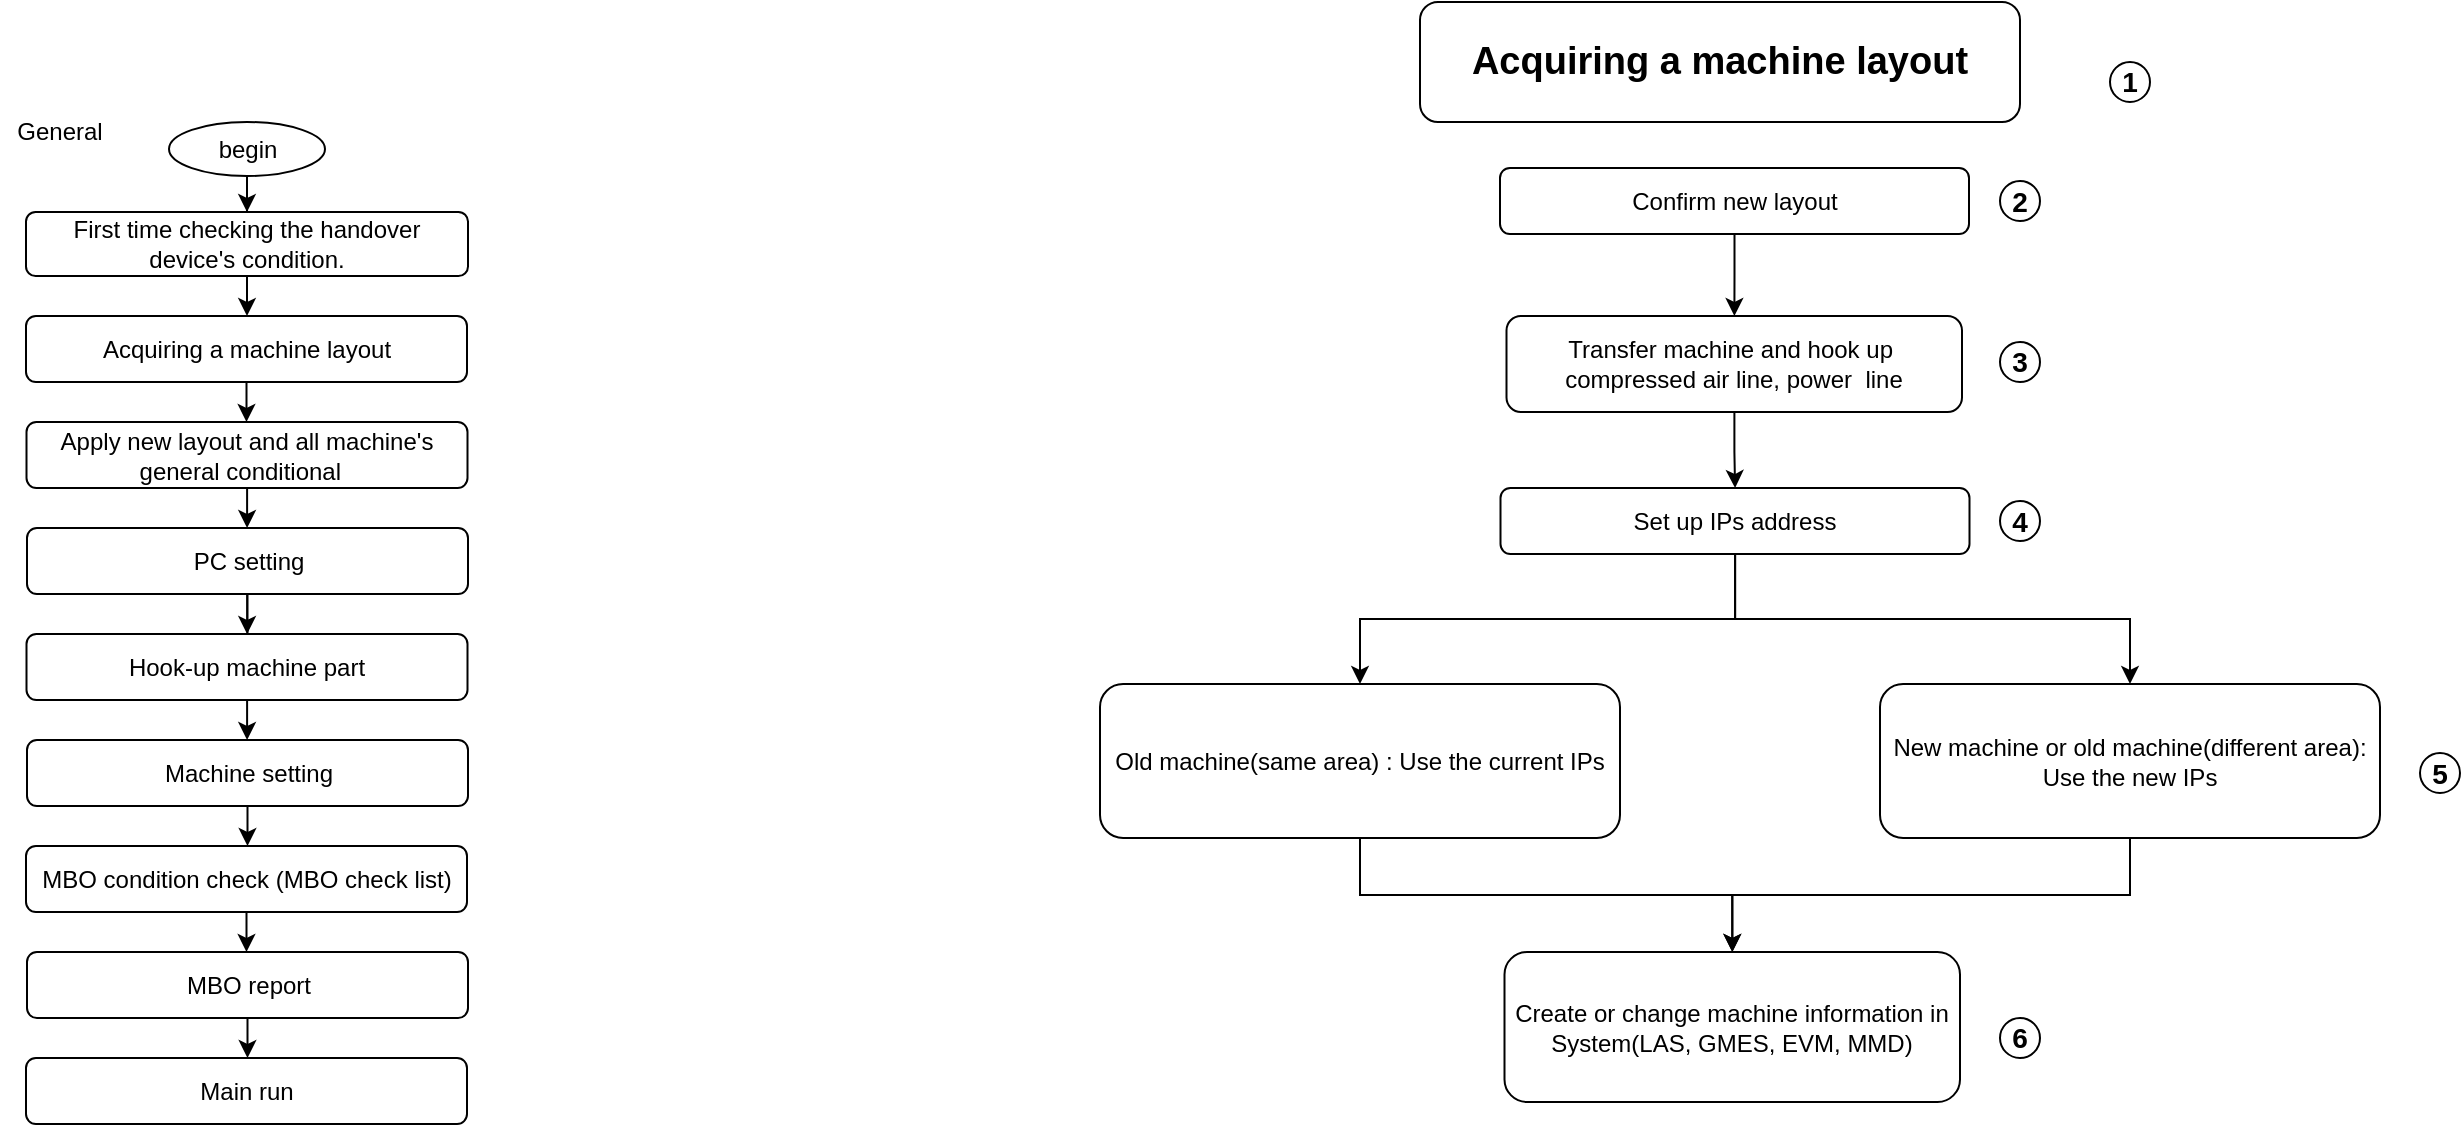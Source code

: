 <mxfile version="20.3.0" type="github">
  <diagram id="tkx3C987YAY7q8ADnb0E" name="Page-1">
    <mxGraphModel dx="1672" dy="934" grid="1" gridSize="10" guides="1" tooltips="1" connect="1" arrows="1" fold="1" page="1" pageScale="1" pageWidth="850" pageHeight="1100" math="0" shadow="0">
      <root>
        <mxCell id="0" />
        <mxCell id="1" parent="0" />
        <mxCell id="Ij5x_xL0lT77cKpvu-Io-1" value="" style="edgeStyle=orthogonalEdgeStyle;rounded=0;orthogonalLoop=1;jettySize=auto;html=1;" parent="1" source="Ij5x_xL0lT77cKpvu-Io-2" target="Ij5x_xL0lT77cKpvu-Io-4" edge="1">
          <mxGeometry relative="1" as="geometry" />
        </mxCell>
        <mxCell id="Ij5x_xL0lT77cKpvu-Io-2" value="begin" style="ellipse;whiteSpace=wrap;html=1;" parent="1" vertex="1">
          <mxGeometry x="184.5" y="60" width="78" height="27" as="geometry" />
        </mxCell>
        <mxCell id="Ij5x_xL0lT77cKpvu-Io-3" value="" style="edgeStyle=orthogonalEdgeStyle;rounded=0;orthogonalLoop=1;jettySize=auto;html=1;" parent="1" source="Ij5x_xL0lT77cKpvu-Io-4" target="Ij5x_xL0lT77cKpvu-Io-6" edge="1">
          <mxGeometry relative="1" as="geometry" />
        </mxCell>
        <mxCell id="Ij5x_xL0lT77cKpvu-Io-4" value="First time checking the handover device&#39;s condition." style="rounded=1;whiteSpace=wrap;html=1;" parent="1" vertex="1">
          <mxGeometry x="113" y="105" width="221" height="32" as="geometry" />
        </mxCell>
        <mxCell id="Ij5x_xL0lT77cKpvu-Io-5" value="" style="edgeStyle=orthogonalEdgeStyle;rounded=0;orthogonalLoop=1;jettySize=auto;html=1;" parent="1" source="Ij5x_xL0lT77cKpvu-Io-6" target="Ij5x_xL0lT77cKpvu-Io-8" edge="1">
          <mxGeometry relative="1" as="geometry" />
        </mxCell>
        <mxCell id="Ij5x_xL0lT77cKpvu-Io-6" value="Acquiring a machine layout" style="rounded=1;whiteSpace=wrap;html=1;" parent="1" vertex="1">
          <mxGeometry x="113" y="157" width="220.5" height="33" as="geometry" />
        </mxCell>
        <mxCell id="Ij5x_xL0lT77cKpvu-Io-7" value="" style="edgeStyle=orthogonalEdgeStyle;rounded=0;orthogonalLoop=1;jettySize=auto;html=1;" parent="1" source="Ij5x_xL0lT77cKpvu-Io-8" target="Ij5x_xL0lT77cKpvu-Io-10" edge="1">
          <mxGeometry relative="1" as="geometry" />
        </mxCell>
        <mxCell id="Ij5x_xL0lT77cKpvu-Io-8" value="Apply new layout and all machine&#39;s general conditional&amp;nbsp;&amp;nbsp;" style="rounded=1;whiteSpace=wrap;html=1;" parent="1" vertex="1">
          <mxGeometry x="113.25" y="210" width="220.5" height="33" as="geometry" />
        </mxCell>
        <mxCell id="Ij5x_xL0lT77cKpvu-Io-9" value="" style="edgeStyle=orthogonalEdgeStyle;rounded=0;orthogonalLoop=1;jettySize=auto;html=1;" parent="1" source="Ij5x_xL0lT77cKpvu-Io-10" target="Ij5x_xL0lT77cKpvu-Io-12" edge="1">
          <mxGeometry relative="1" as="geometry" />
        </mxCell>
        <mxCell id="Ij5x_xL0lT77cKpvu-Io-10" value="PC setting" style="rounded=1;whiteSpace=wrap;html=1;" parent="1" vertex="1">
          <mxGeometry x="113.5" y="263" width="220.5" height="33" as="geometry" />
        </mxCell>
        <mxCell id="Ij5x_xL0lT77cKpvu-Io-11" value="" style="edgeStyle=orthogonalEdgeStyle;rounded=0;orthogonalLoop=1;jettySize=auto;html=1;" parent="1" source="Ij5x_xL0lT77cKpvu-Io-12" target="Ij5x_xL0lT77cKpvu-Io-14" edge="1">
          <mxGeometry relative="1" as="geometry" />
        </mxCell>
        <mxCell id="Ij5x_xL0lT77cKpvu-Io-12" value="Hook-up machine part" style="rounded=1;whiteSpace=wrap;html=1;" parent="1" vertex="1">
          <mxGeometry x="113.25" y="316" width="220.5" height="33" as="geometry" />
        </mxCell>
        <mxCell id="Ij5x_xL0lT77cKpvu-Io-13" value="" style="edgeStyle=orthogonalEdgeStyle;rounded=0;orthogonalLoop=1;jettySize=auto;html=1;" parent="1" source="Ij5x_xL0lT77cKpvu-Io-14" target="Ij5x_xL0lT77cKpvu-Io-16" edge="1">
          <mxGeometry relative="1" as="geometry" />
        </mxCell>
        <mxCell id="Ij5x_xL0lT77cKpvu-Io-14" value="Machine setting" style="rounded=1;whiteSpace=wrap;html=1;" parent="1" vertex="1">
          <mxGeometry x="113.5" y="369" width="220.5" height="33" as="geometry" />
        </mxCell>
        <mxCell id="Ij5x_xL0lT77cKpvu-Io-15" value="" style="edgeStyle=orthogonalEdgeStyle;rounded=0;orthogonalLoop=1;jettySize=auto;html=1;" parent="1" source="Ij5x_xL0lT77cKpvu-Io-16" target="Ij5x_xL0lT77cKpvu-Io-18" edge="1">
          <mxGeometry relative="1" as="geometry" />
        </mxCell>
        <mxCell id="Ij5x_xL0lT77cKpvu-Io-16" value="MBO condition check (MBO check list)" style="rounded=1;whiteSpace=wrap;html=1;" parent="1" vertex="1">
          <mxGeometry x="113" y="422" width="220.5" height="33" as="geometry" />
        </mxCell>
        <mxCell id="Ij5x_xL0lT77cKpvu-Io-17" value="" style="edgeStyle=orthogonalEdgeStyle;rounded=0;orthogonalLoop=1;jettySize=auto;html=1;" parent="1" source="Ij5x_xL0lT77cKpvu-Io-18" target="Ij5x_xL0lT77cKpvu-Io-19" edge="1">
          <mxGeometry relative="1" as="geometry" />
        </mxCell>
        <mxCell id="Ij5x_xL0lT77cKpvu-Io-18" value="MBO report" style="rounded=1;whiteSpace=wrap;html=1;" parent="1" vertex="1">
          <mxGeometry x="113.5" y="475" width="220.5" height="33" as="geometry" />
        </mxCell>
        <mxCell id="Ij5x_xL0lT77cKpvu-Io-19" value="Main run" style="rounded=1;whiteSpace=wrap;html=1;" parent="1" vertex="1">
          <mxGeometry x="113" y="528" width="220.5" height="33" as="geometry" />
        </mxCell>
        <mxCell id="Ij5x_xL0lT77cKpvu-Io-20" value="General" style="text;html=1;strokeColor=none;fillColor=none;align=center;verticalAlign=middle;whiteSpace=wrap;rounded=0;" parent="1" vertex="1">
          <mxGeometry x="100" y="50" width="60" height="30" as="geometry" />
        </mxCell>
        <mxCell id="Ij5x_xL0lT77cKpvu-Io-21" value="&lt;b&gt;&lt;font style=&quot;font-size: 19px;&quot;&gt;Acquiring a machine layout&lt;/font&gt;&lt;/b&gt;" style="rounded=1;whiteSpace=wrap;html=1;" parent="1" vertex="1">
          <mxGeometry x="810" width="300" height="60" as="geometry" />
        </mxCell>
        <mxCell id="jUkNztIPjkWnS2XdJ5_e-2" value="" style="edgeStyle=orthogonalEdgeStyle;rounded=0;orthogonalLoop=1;jettySize=auto;html=1;" edge="1" parent="1" source="Ij5x_xL0lT77cKpvu-Io-22" target="Ij5x_xL0lT77cKpvu-Io-32">
          <mxGeometry relative="1" as="geometry" />
        </mxCell>
        <mxCell id="Ij5x_xL0lT77cKpvu-Io-22" value="Confirm new layout" style="rounded=1;whiteSpace=wrap;html=1;" parent="1" vertex="1">
          <mxGeometry x="850" y="83" width="234.5" height="33" as="geometry" />
        </mxCell>
        <mxCell id="jUkNztIPjkWnS2XdJ5_e-5" style="edgeStyle=orthogonalEdgeStyle;rounded=0;orthogonalLoop=1;jettySize=auto;html=1;" edge="1" parent="1" source="Ij5x_xL0lT77cKpvu-Io-24" target="Ij5x_xL0lT77cKpvu-Io-26">
          <mxGeometry relative="1" as="geometry" />
        </mxCell>
        <mxCell id="jUkNztIPjkWnS2XdJ5_e-6" style="edgeStyle=orthogonalEdgeStyle;rounded=0;orthogonalLoop=1;jettySize=auto;html=1;entryX=0.5;entryY=0;entryDx=0;entryDy=0;" edge="1" parent="1" source="Ij5x_xL0lT77cKpvu-Io-24" target="Ij5x_xL0lT77cKpvu-Io-27">
          <mxGeometry relative="1" as="geometry" />
        </mxCell>
        <mxCell id="Ij5x_xL0lT77cKpvu-Io-24" value="Set up IPs address" style="rounded=1;whiteSpace=wrap;html=1;" parent="1" vertex="1">
          <mxGeometry x="850.25" y="243" width="234.5" height="33" as="geometry" />
        </mxCell>
        <mxCell id="jUkNztIPjkWnS2XdJ5_e-8" style="edgeStyle=orthogonalEdgeStyle;rounded=0;orthogonalLoop=1;jettySize=auto;html=1;entryX=0.5;entryY=0;entryDx=0;entryDy=0;" edge="1" parent="1" source="Ij5x_xL0lT77cKpvu-Io-26" target="Ij5x_xL0lT77cKpvu-Io-42">
          <mxGeometry relative="1" as="geometry" />
        </mxCell>
        <mxCell id="Ij5x_xL0lT77cKpvu-Io-26" value="Old machine(same area) : Use the current IPs" style="rounded=1;whiteSpace=wrap;html=1;" parent="1" vertex="1">
          <mxGeometry x="650" y="341" width="260" height="77" as="geometry" />
        </mxCell>
        <mxCell id="jUkNztIPjkWnS2XdJ5_e-9" style="edgeStyle=orthogonalEdgeStyle;rounded=0;orthogonalLoop=1;jettySize=auto;html=1;" edge="1" parent="1" source="Ij5x_xL0lT77cKpvu-Io-27" target="Ij5x_xL0lT77cKpvu-Io-42">
          <mxGeometry relative="1" as="geometry" />
        </mxCell>
        <mxCell id="Ij5x_xL0lT77cKpvu-Io-27" value="New machine or old machine(different area):&lt;br&gt;Use the new IPs" style="rounded=1;whiteSpace=wrap;html=1;" parent="1" vertex="1">
          <mxGeometry x="1040" y="341" width="250" height="77" as="geometry" />
        </mxCell>
        <mxCell id="jUkNztIPjkWnS2XdJ5_e-3" value="" style="edgeStyle=orthogonalEdgeStyle;rounded=0;orthogonalLoop=1;jettySize=auto;html=1;" edge="1" parent="1" source="Ij5x_xL0lT77cKpvu-Io-32" target="Ij5x_xL0lT77cKpvu-Io-24">
          <mxGeometry relative="1" as="geometry" />
        </mxCell>
        <mxCell id="Ij5x_xL0lT77cKpvu-Io-32" value="Transfer machine and hook up&amp;nbsp; compressed air line, power&amp;nbsp; line" style="rounded=1;whiteSpace=wrap;html=1;" parent="1" vertex="1">
          <mxGeometry x="853.25" y="157" width="227.75" height="48" as="geometry" />
        </mxCell>
        <mxCell id="Ij5x_xL0lT77cKpvu-Io-42" value="Create or change machine information in System(LAS, GMES, EVM, MMD)" style="rounded=1;whiteSpace=wrap;html=1;" parent="1" vertex="1">
          <mxGeometry x="852.25" y="475" width="227.75" height="75" as="geometry" />
        </mxCell>
        <mxCell id="jUkNztIPjkWnS2XdJ5_e-10" value="&lt;b&gt;&lt;font style=&quot;font-size: 14px;&quot;&gt;1&lt;/font&gt;&lt;/b&gt;" style="ellipse;whiteSpace=wrap;html=1;aspect=fixed;" vertex="1" parent="1">
          <mxGeometry x="1155" y="30" width="20" height="20" as="geometry" />
        </mxCell>
        <mxCell id="jUkNztIPjkWnS2XdJ5_e-11" value="&lt;b&gt;&lt;font style=&quot;font-size: 14px;&quot;&gt;2&lt;/font&gt;&lt;/b&gt;" style="ellipse;whiteSpace=wrap;html=1;aspect=fixed;" vertex="1" parent="1">
          <mxGeometry x="1100" y="89.5" width="20" height="20" as="geometry" />
        </mxCell>
        <mxCell id="jUkNztIPjkWnS2XdJ5_e-12" value="&lt;b&gt;&lt;font style=&quot;font-size: 14px;&quot;&gt;3&lt;/font&gt;&lt;/b&gt;" style="ellipse;whiteSpace=wrap;html=1;aspect=fixed;" vertex="1" parent="1">
          <mxGeometry x="1100" y="170" width="20" height="20" as="geometry" />
        </mxCell>
        <mxCell id="jUkNztIPjkWnS2XdJ5_e-13" value="&lt;b&gt;&lt;font style=&quot;font-size: 14px;&quot;&gt;4&lt;/font&gt;&lt;/b&gt;" style="ellipse;whiteSpace=wrap;html=1;aspect=fixed;" vertex="1" parent="1">
          <mxGeometry x="1100" y="249.5" width="20" height="20" as="geometry" />
        </mxCell>
        <mxCell id="jUkNztIPjkWnS2XdJ5_e-15" value="&lt;b&gt;&lt;font style=&quot;font-size: 14px;&quot;&gt;6&lt;/font&gt;&lt;/b&gt;" style="ellipse;whiteSpace=wrap;html=1;aspect=fixed;" vertex="1" parent="1">
          <mxGeometry x="1100" y="508" width="20" height="20" as="geometry" />
        </mxCell>
        <mxCell id="jUkNztIPjkWnS2XdJ5_e-16" value="&lt;b&gt;&lt;font style=&quot;font-size: 14px;&quot;&gt;5&lt;/font&gt;&lt;/b&gt;" style="ellipse;whiteSpace=wrap;html=1;aspect=fixed;" vertex="1" parent="1">
          <mxGeometry x="1310" y="375.5" width="20" height="20" as="geometry" />
        </mxCell>
      </root>
    </mxGraphModel>
  </diagram>
</mxfile>
